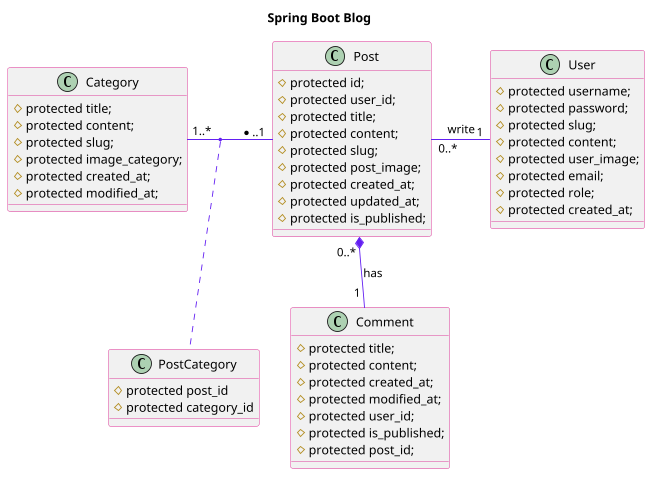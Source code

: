 @startuml Classes diagram

scale 650 width

skinparam class {

    ArrowColor #631FF2
    BorderColor #DB2790
}

TITLE "Spring Boot Blog"


class  User {

    # protected username;
    # protected password;
    # protected slug;
    # protected content;
    # protected user_image;
    # protected email;
    # protected role;
    # protected created_at;
}

class Post{

    # protected id;
    # protected user_id;
    # protected title;
    # protected content;
    # protected slug;
    # protected post_image;
    # protected created_at;
    # protected updated_at;
    # protected is_published;
}

class Category{

    # protected title;
    # protected content;
    # protected slug;
    # protected image_category;
    # protected created_at;
    # protected modified_at;
}

class Comment {

   # protected title;
   # protected content;
   # protected created_at;
   # protected modified_at;
   # protected user_id;
   # protected is_published;
   # protected post_id;
}

class PostCategory {

    # protected post_id
    # protected category_id
}

/'
relations between entities
'/

Category "1..*" - "*..1" Post
(Category, Post) . PostCategory
Post " 0..* " *-- " 1 " Comment: has
Post "0..*" -right- "1" User: write



footer ""
@enduml
